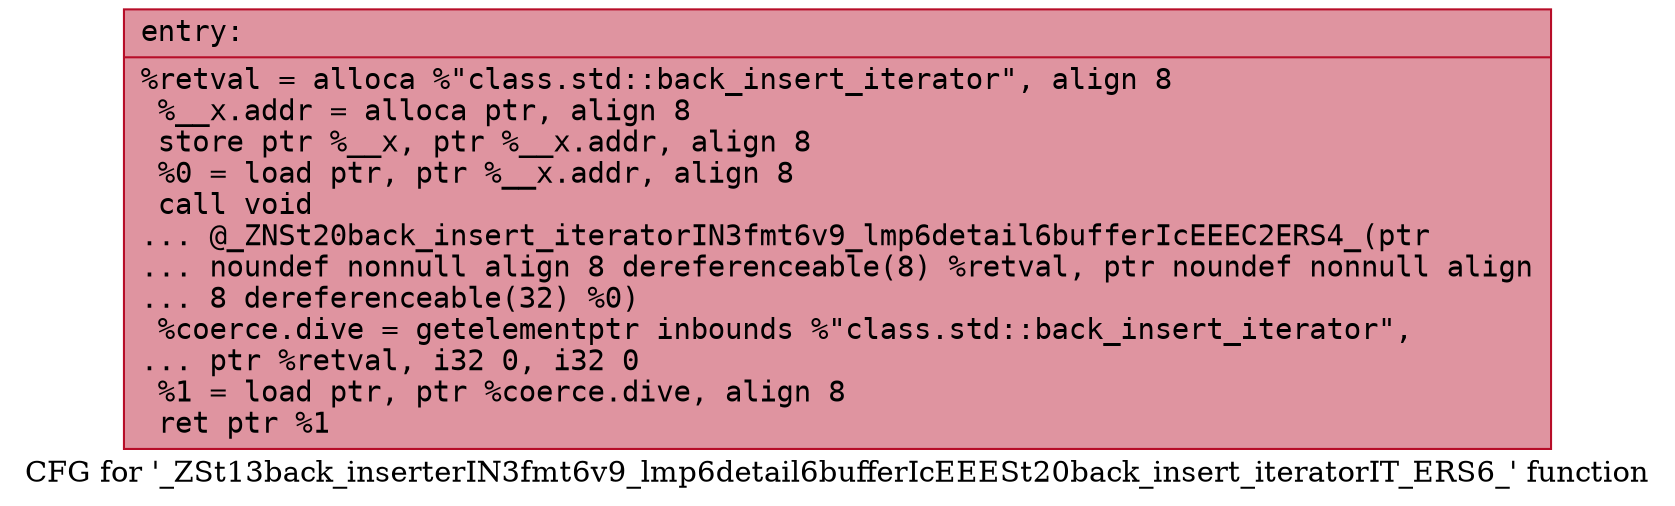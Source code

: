 digraph "CFG for '_ZSt13back_inserterIN3fmt6v9_lmp6detail6bufferIcEEESt20back_insert_iteratorIT_ERS6_' function" {
	label="CFG for '_ZSt13back_inserterIN3fmt6v9_lmp6detail6bufferIcEEESt20back_insert_iteratorIT_ERS6_' function";

	Node0x55fec2f8eea0 [shape=record,color="#b70d28ff", style=filled, fillcolor="#b70d2870" fontname="Courier",label="{entry:\l|  %retval = alloca %\"class.std::back_insert_iterator\", align 8\l  %__x.addr = alloca ptr, align 8\l  store ptr %__x, ptr %__x.addr, align 8\l  %0 = load ptr, ptr %__x.addr, align 8\l  call void\l... @_ZNSt20back_insert_iteratorIN3fmt6v9_lmp6detail6bufferIcEEEC2ERS4_(ptr\l... noundef nonnull align 8 dereferenceable(8) %retval, ptr noundef nonnull align\l... 8 dereferenceable(32) %0)\l  %coerce.dive = getelementptr inbounds %\"class.std::back_insert_iterator\",\l... ptr %retval, i32 0, i32 0\l  %1 = load ptr, ptr %coerce.dive, align 8\l  ret ptr %1\l}"];
}
